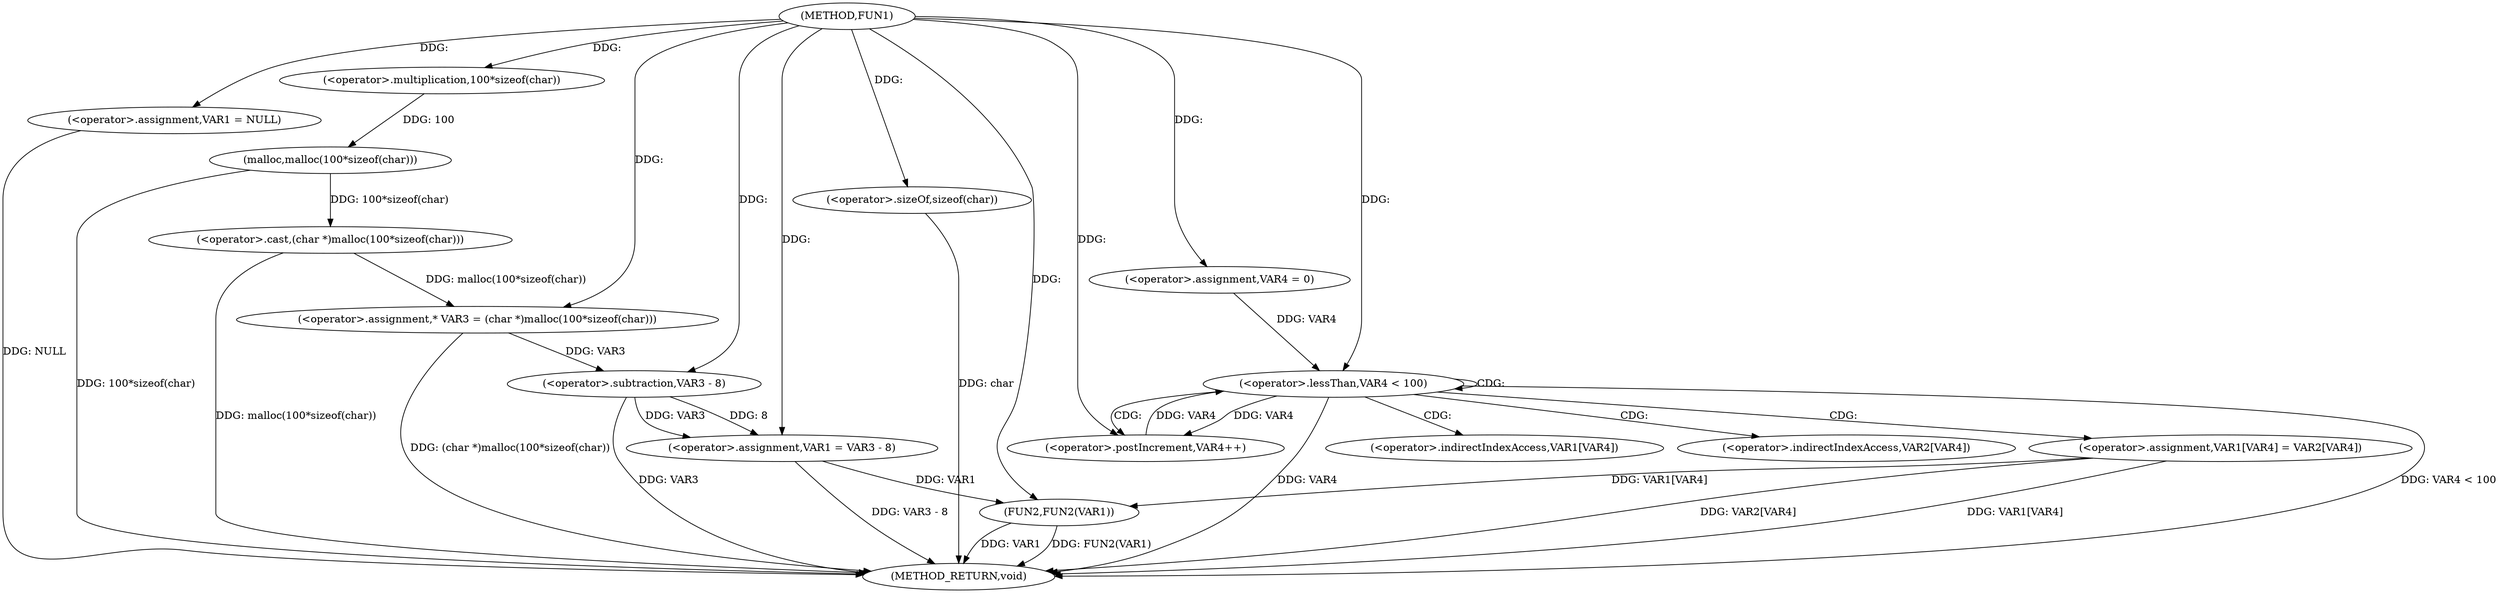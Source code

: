 digraph FUN1 {  
"1000100" [label = "(METHOD,FUN1)" ]
"1000146" [label = "(METHOD_RETURN,void)" ]
"1000103" [label = "(<operator>.assignment,VAR1 = NULL)" ]
"1000110" [label = "(<operator>.assignment,* VAR3 = (char *)malloc(100*sizeof(char)))" ]
"1000112" [label = "(<operator>.cast,(char *)malloc(100*sizeof(char)))" ]
"1000114" [label = "(malloc,malloc(100*sizeof(char)))" ]
"1000115" [label = "(<operator>.multiplication,100*sizeof(char))" ]
"1000117" [label = "(<operator>.sizeOf,sizeof(char))" ]
"1000119" [label = "(<operator>.assignment,VAR1 = VAR3 - 8)" ]
"1000121" [label = "(<operator>.subtraction,VAR3 - 8)" ]
"1000128" [label = "(<operator>.assignment,VAR4 = 0)" ]
"1000131" [label = "(<operator>.lessThan,VAR4 < 100)" ]
"1000134" [label = "(<operator>.postIncrement,VAR4++)" ]
"1000137" [label = "(<operator>.assignment,VAR1[VAR4] = VAR2[VAR4])" ]
"1000144" [label = "(FUN2,FUN2(VAR1))" ]
"1000138" [label = "(<operator>.indirectIndexAccess,VAR1[VAR4])" ]
"1000141" [label = "(<operator>.indirectIndexAccess,VAR2[VAR4])" ]
  "1000103" -> "1000146"  [ label = "DDG: NULL"] 
  "1000112" -> "1000146"  [ label = "DDG: malloc(100*sizeof(char))"] 
  "1000117" -> "1000146"  [ label = "DDG: char"] 
  "1000110" -> "1000146"  [ label = "DDG: (char *)malloc(100*sizeof(char))"] 
  "1000131" -> "1000146"  [ label = "DDG: VAR4 < 100"] 
  "1000131" -> "1000146"  [ label = "DDG: VAR4"] 
  "1000137" -> "1000146"  [ label = "DDG: VAR2[VAR4]"] 
  "1000144" -> "1000146"  [ label = "DDG: FUN2(VAR1)"] 
  "1000114" -> "1000146"  [ label = "DDG: 100*sizeof(char)"] 
  "1000119" -> "1000146"  [ label = "DDG: VAR3 - 8"] 
  "1000121" -> "1000146"  [ label = "DDG: VAR3"] 
  "1000144" -> "1000146"  [ label = "DDG: VAR1"] 
  "1000137" -> "1000146"  [ label = "DDG: VAR1[VAR4]"] 
  "1000100" -> "1000103"  [ label = "DDG: "] 
  "1000112" -> "1000110"  [ label = "DDG: malloc(100*sizeof(char))"] 
  "1000100" -> "1000110"  [ label = "DDG: "] 
  "1000114" -> "1000112"  [ label = "DDG: 100*sizeof(char)"] 
  "1000115" -> "1000114"  [ label = "DDG: 100"] 
  "1000100" -> "1000115"  [ label = "DDG: "] 
  "1000100" -> "1000117"  [ label = "DDG: "] 
  "1000121" -> "1000119"  [ label = "DDG: VAR3"] 
  "1000121" -> "1000119"  [ label = "DDG: 8"] 
  "1000100" -> "1000119"  [ label = "DDG: "] 
  "1000110" -> "1000121"  [ label = "DDG: VAR3"] 
  "1000100" -> "1000121"  [ label = "DDG: "] 
  "1000100" -> "1000128"  [ label = "DDG: "] 
  "1000128" -> "1000131"  [ label = "DDG: VAR4"] 
  "1000134" -> "1000131"  [ label = "DDG: VAR4"] 
  "1000100" -> "1000131"  [ label = "DDG: "] 
  "1000131" -> "1000134"  [ label = "DDG: VAR4"] 
  "1000100" -> "1000134"  [ label = "DDG: "] 
  "1000119" -> "1000144"  [ label = "DDG: VAR1"] 
  "1000137" -> "1000144"  [ label = "DDG: VAR1[VAR4]"] 
  "1000100" -> "1000144"  [ label = "DDG: "] 
  "1000131" -> "1000137"  [ label = "CDG: "] 
  "1000131" -> "1000141"  [ label = "CDG: "] 
  "1000131" -> "1000131"  [ label = "CDG: "] 
  "1000131" -> "1000138"  [ label = "CDG: "] 
  "1000131" -> "1000134"  [ label = "CDG: "] 
}
